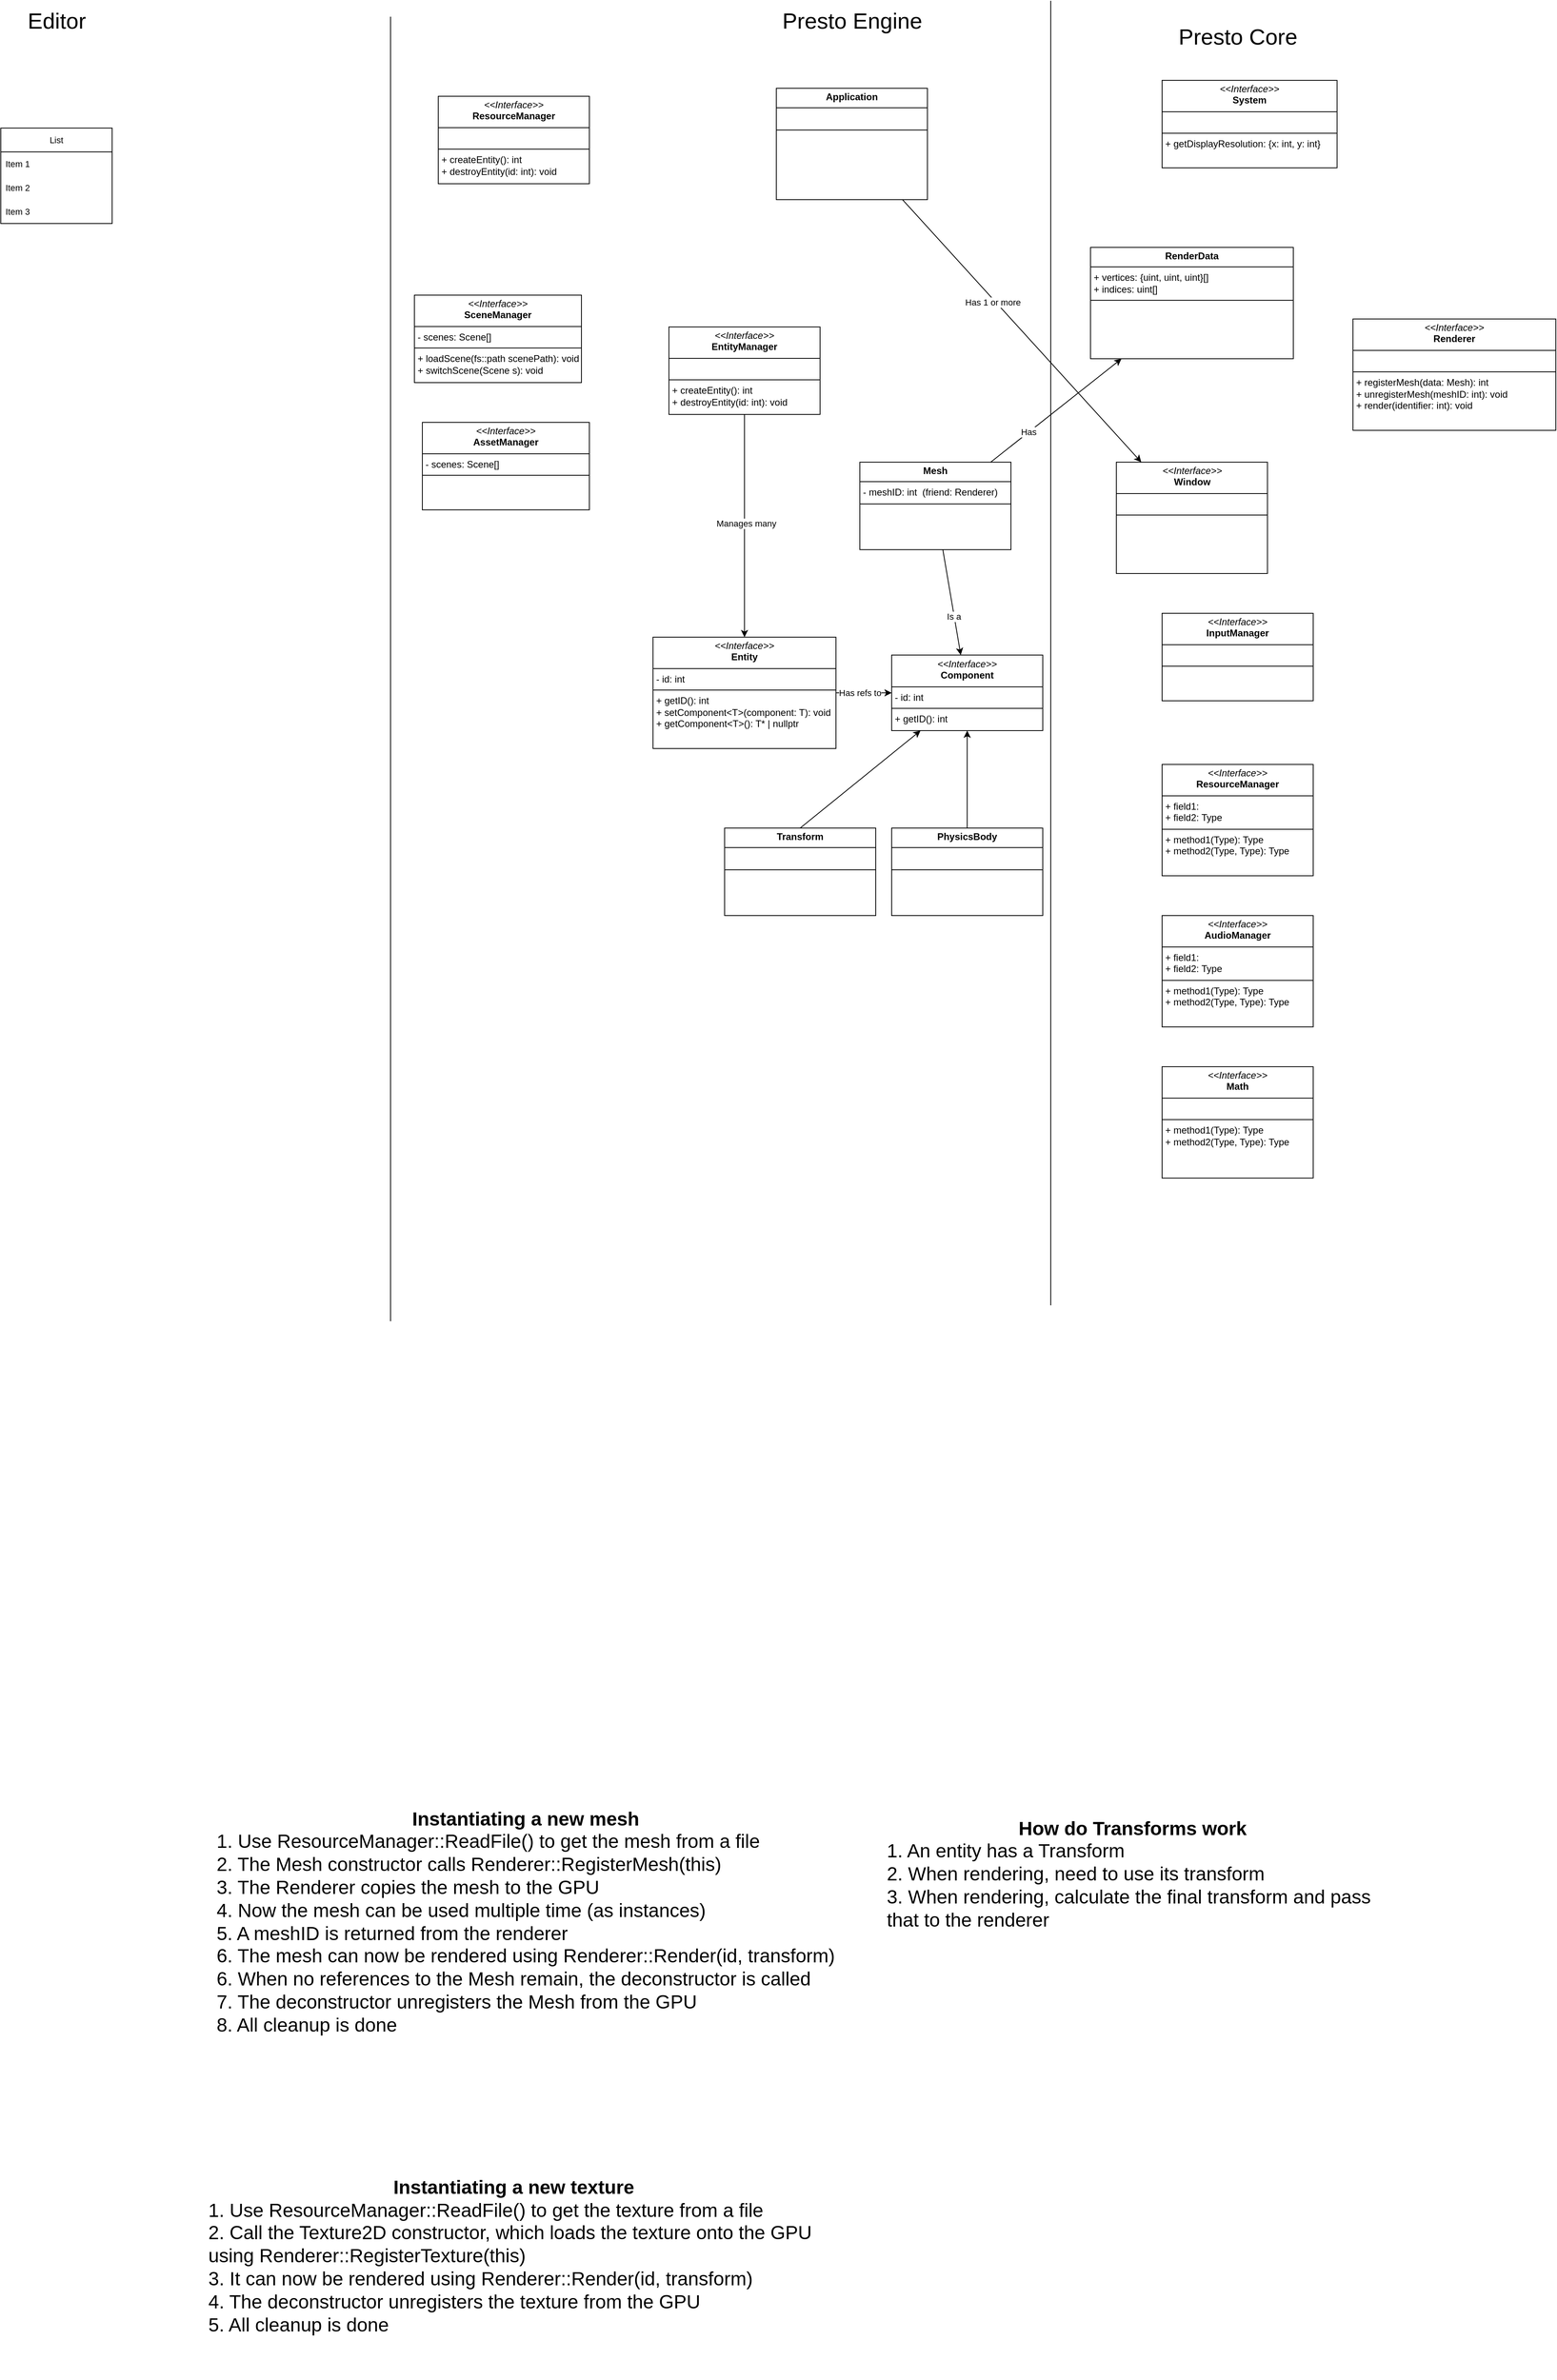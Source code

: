 <mxfile version="25.0.2">
  <diagram id="C5RBs43oDa-KdzZeNtuy" name="Page-1">
    <mxGraphModel dx="1494" dy="874" grid="1" gridSize="10" guides="1" tooltips="1" connect="1" arrows="1" fold="1" page="1" pageScale="1" pageWidth="827" pageHeight="1169" math="0" shadow="0">
      <root>
        <mxCell id="WIyWlLk6GJQsqaUBKTNV-0" />
        <mxCell id="WIyWlLk6GJQsqaUBKTNV-1" parent="WIyWlLk6GJQsqaUBKTNV-0" />
        <mxCell id="01VCswRB0Hh16u_Ob2Nw-0" value="" style="endArrow=none;html=1;rounded=0;" parent="WIyWlLk6GJQsqaUBKTNV-1" edge="1">
          <mxGeometry width="50" height="50" relative="1" as="geometry">
            <mxPoint x="1460" y="1710" as="sourcePoint" />
            <mxPoint x="1460" y="70" as="targetPoint" />
          </mxGeometry>
        </mxCell>
        <mxCell id="01VCswRB0Hh16u_Ob2Nw-1" value="" style="endArrow=none;html=1;rounded=0;" parent="WIyWlLk6GJQsqaUBKTNV-1" edge="1">
          <mxGeometry width="50" height="50" relative="1" as="geometry">
            <mxPoint x="630" y="1730" as="sourcePoint" />
            <mxPoint x="630" y="90" as="targetPoint" />
          </mxGeometry>
        </mxCell>
        <mxCell id="01VCswRB0Hh16u_Ob2Nw-3" value="&lt;p style=&quot;margin:0px;margin-top:4px;text-align:center;&quot;&gt;&lt;i&gt;&amp;lt;&amp;lt;Interface&amp;gt;&amp;gt;&lt;/i&gt;&lt;br&gt;&lt;b&gt;Renderer&lt;/b&gt;&lt;/p&gt;&lt;hr size=&quot;1&quot; style=&quot;border-style:solid;&quot;&gt;&lt;p style=&quot;margin:0px;margin-left:4px;&quot;&gt;&lt;br&gt;&lt;/p&gt;&lt;hr size=&quot;1&quot; style=&quot;border-style:solid;&quot;&gt;&lt;p style=&quot;margin:0px;margin-left:4px;&quot;&gt;+ registerMesh(data: Mesh): int&lt;br&gt;+ unregisterMesh(meshID: int): void&lt;/p&gt;&lt;p style=&quot;margin:0px;margin-left:4px;&quot;&gt;+ render(identifier: int): void&lt;/p&gt;" style="verticalAlign=top;align=left;overflow=fill;html=1;whiteSpace=wrap;" parent="WIyWlLk6GJQsqaUBKTNV-1" vertex="1">
          <mxGeometry x="1840" y="470" width="255" height="140" as="geometry" />
        </mxCell>
        <mxCell id="01VCswRB0Hh16u_Ob2Nw-4" value="&lt;font style=&quot;font-size: 28px;&quot;&gt;Presto Core&lt;/font&gt;" style="text;html=1;align=center;verticalAlign=middle;resizable=0;points=[];autosize=1;strokeColor=none;fillColor=none;" parent="WIyWlLk6GJQsqaUBKTNV-1" vertex="1">
          <mxGeometry x="1610" y="90" width="170" height="50" as="geometry" />
        </mxCell>
        <mxCell id="01VCswRB0Hh16u_Ob2Nw-5" value="&lt;font style=&quot;font-size: 28px;&quot;&gt;Presto Engine&lt;/font&gt;" style="text;html=1;align=center;verticalAlign=middle;resizable=0;points=[];autosize=1;strokeColor=none;fillColor=none;" parent="WIyWlLk6GJQsqaUBKTNV-1" vertex="1">
          <mxGeometry x="1110" y="70" width="200" height="50" as="geometry" />
        </mxCell>
        <mxCell id="01VCswRB0Hh16u_Ob2Nw-6" value="&lt;font style=&quot;font-size: 28px;&quot;&gt;Editor&lt;/font&gt;" style="text;html=1;align=center;verticalAlign=middle;resizable=0;points=[];autosize=1;strokeColor=none;fillColor=none;" parent="WIyWlLk6GJQsqaUBKTNV-1" vertex="1">
          <mxGeometry x="160" y="70" width="100" height="50" as="geometry" />
        </mxCell>
        <mxCell id="iJ74tNBeyk-ZHGnAYUzu-0" value="&lt;p style=&quot;margin:0px;margin-top:4px;text-align:center;&quot;&gt;&lt;i&gt;&amp;lt;&amp;lt;Interface&amp;gt;&amp;gt;&lt;/i&gt;&lt;br&gt;&lt;b&gt;Window&lt;/b&gt;&lt;/p&gt;&lt;hr size=&quot;1&quot; style=&quot;border-style:solid;&quot;&gt;&lt;p style=&quot;margin:0px;margin-left:4px;&quot;&gt;&lt;br&gt;&lt;/p&gt;&lt;hr size=&quot;1&quot; style=&quot;border-style:solid;&quot;&gt;&lt;p style=&quot;margin:0px;margin-left:4px;&quot;&gt;&lt;br&gt;&lt;/p&gt;" style="verticalAlign=top;align=left;overflow=fill;html=1;whiteSpace=wrap;" parent="WIyWlLk6GJQsqaUBKTNV-1" vertex="1">
          <mxGeometry x="1542.5" y="650" width="190" height="140" as="geometry" />
        </mxCell>
        <mxCell id="iJ74tNBeyk-ZHGnAYUzu-1" value="&lt;p style=&quot;margin:0px;margin-top:4px;text-align:center;&quot;&gt;&lt;i&gt;&amp;lt;&amp;lt;Interface&amp;gt;&amp;gt;&lt;/i&gt;&lt;br&gt;&lt;b&gt;InputManager&lt;/b&gt;&lt;/p&gt;&lt;hr size=&quot;1&quot; style=&quot;border-style:solid;&quot;&gt;&lt;p style=&quot;margin:0px;margin-left:4px;&quot;&gt;&lt;br&gt;&lt;/p&gt;&lt;hr size=&quot;1&quot; style=&quot;border-style:solid;&quot;&gt;&lt;p style=&quot;margin:0px;margin-left:4px;&quot;&gt;&lt;br&gt;&lt;/p&gt;" style="verticalAlign=top;align=left;overflow=fill;html=1;whiteSpace=wrap;" parent="WIyWlLk6GJQsqaUBKTNV-1" vertex="1">
          <mxGeometry x="1600" y="840" width="190" height="110" as="geometry" />
        </mxCell>
        <mxCell id="iJ74tNBeyk-ZHGnAYUzu-3" value="&lt;p style=&quot;margin:0px;margin-top:4px;text-align:center;&quot;&gt;&lt;i&gt;&amp;lt;&amp;lt;Interface&amp;gt;&amp;gt;&lt;/i&gt;&lt;br&gt;&lt;b&gt;AudioManager&lt;/b&gt;&lt;/p&gt;&lt;hr size=&quot;1&quot; style=&quot;border-style:solid;&quot;&gt;&lt;p style=&quot;margin:0px;margin-left:4px;&quot;&gt;+ field1:&amp;nbsp;&lt;br&gt;+ field2: Type&lt;/p&gt;&lt;hr size=&quot;1&quot; style=&quot;border-style:solid;&quot;&gt;&lt;p style=&quot;margin:0px;margin-left:4px;&quot;&gt;+ method1(Type): Type&lt;br&gt;+ method2(Type, Type): Type&lt;/p&gt;" style="verticalAlign=top;align=left;overflow=fill;html=1;whiteSpace=wrap;" parent="WIyWlLk6GJQsqaUBKTNV-1" vertex="1">
          <mxGeometry x="1600" y="1220" width="190" height="140" as="geometry" />
        </mxCell>
        <mxCell id="iJ74tNBeyk-ZHGnAYUzu-5" style="rounded=0;orthogonalLoop=1;jettySize=auto;html=1;" parent="WIyWlLk6GJQsqaUBKTNV-1" source="iJ74tNBeyk-ZHGnAYUzu-4" target="iJ74tNBeyk-ZHGnAYUzu-0" edge="1">
          <mxGeometry relative="1" as="geometry" />
        </mxCell>
        <mxCell id="iJ74tNBeyk-ZHGnAYUzu-6" value="Has 1 or more" style="edgeLabel;html=1;align=center;verticalAlign=middle;resizable=0;points=[];fontFamily=Helvetica;fontSize=11;fontColor=default;labelBackgroundColor=default;" parent="iJ74tNBeyk-ZHGnAYUzu-5" vertex="1" connectable="0">
          <mxGeometry x="-0.28" relative="1" as="geometry">
            <mxPoint x="5" y="10" as="offset" />
          </mxGeometry>
        </mxCell>
        <mxCell id="iJ74tNBeyk-ZHGnAYUzu-4" value="&lt;p style=&quot;margin:0px;margin-top:4px;text-align:center;&quot;&gt;&lt;b&gt;Application&lt;/b&gt;&lt;/p&gt;&lt;hr size=&quot;1&quot; style=&quot;border-style:solid;&quot;&gt;&lt;p style=&quot;margin:0px;margin-left:4px;&quot;&gt;&lt;br&gt;&lt;/p&gt;&lt;hr size=&quot;1&quot; style=&quot;border-style:solid;&quot;&gt;&lt;p style=&quot;margin:0px;margin-left:4px;&quot;&gt;&lt;br&gt;&lt;/p&gt;" style="verticalAlign=top;align=left;overflow=fill;html=1;whiteSpace=wrap;" parent="WIyWlLk6GJQsqaUBKTNV-1" vertex="1">
          <mxGeometry x="1115" y="180" width="190" height="140" as="geometry" />
        </mxCell>
        <mxCell id="iJ74tNBeyk-ZHGnAYUzu-8" style="edgeStyle=none;shape=connector;rounded=0;orthogonalLoop=1;jettySize=auto;html=1;strokeColor=default;align=center;verticalAlign=middle;fontFamily=Helvetica;fontSize=11;fontColor=default;labelBackgroundColor=default;endArrow=classic;" parent="WIyWlLk6GJQsqaUBKTNV-1" source="iJ74tNBeyk-ZHGnAYUzu-7" target="iJ74tNBeyk-ZHGnAYUzu-10" edge="1">
          <mxGeometry relative="1" as="geometry">
            <mxPoint x="1130" y="740" as="targetPoint" />
          </mxGeometry>
        </mxCell>
        <mxCell id="iJ74tNBeyk-ZHGnAYUzu-12" value="Manages many" style="edgeLabel;html=1;align=center;verticalAlign=middle;resizable=0;points=[];fontFamily=Helvetica;fontSize=11;fontColor=default;labelBackgroundColor=default;" parent="iJ74tNBeyk-ZHGnAYUzu-8" vertex="1" connectable="0">
          <mxGeometry x="-0.024" y="2" relative="1" as="geometry">
            <mxPoint as="offset" />
          </mxGeometry>
        </mxCell>
        <mxCell id="iJ74tNBeyk-ZHGnAYUzu-7" value="&lt;p style=&quot;margin:0px;margin-top:4px;text-align:center;&quot;&gt;&lt;i&gt;&amp;lt;&amp;lt;Interface&amp;gt;&amp;gt;&lt;/i&gt;&lt;br&gt;&lt;b&gt;EntityManager&lt;/b&gt;&lt;/p&gt;&lt;hr size=&quot;1&quot; style=&quot;border-style:solid;&quot;&gt;&lt;p style=&quot;margin:0px;margin-left:4px;&quot;&gt;&lt;br&gt;&lt;/p&gt;&lt;hr size=&quot;1&quot; style=&quot;border-style:solid;&quot;&gt;&lt;p style=&quot;margin:0px;margin-left:4px;&quot;&gt;+ createEntity(): int&lt;/p&gt;&lt;p style=&quot;margin:0px;margin-left:4px;&quot;&gt;+ destroyEntity(id: int): void&lt;br&gt;&lt;/p&gt;" style="verticalAlign=top;align=left;overflow=fill;html=1;whiteSpace=wrap;" parent="WIyWlLk6GJQsqaUBKTNV-1" vertex="1">
          <mxGeometry x="980" y="480" width="190" height="110" as="geometry" />
        </mxCell>
        <mxCell id="iJ74tNBeyk-ZHGnAYUzu-9" value="&lt;p style=&quot;margin:0px;margin-top:4px;text-align:center;&quot;&gt;&lt;i&gt;&amp;lt;&amp;lt;Interface&amp;gt;&amp;gt;&lt;/i&gt;&lt;br&gt;&lt;b&gt;Component&lt;/b&gt;&lt;/p&gt;&lt;hr size=&quot;1&quot; style=&quot;border-style:solid;&quot;&gt;&lt;p style=&quot;margin:0px;margin-left:4px;&quot;&gt;- id: int&lt;/p&gt;&lt;hr size=&quot;1&quot; style=&quot;border-style:solid;&quot;&gt;&lt;p style=&quot;margin:0px;margin-left:4px;&quot;&gt;+ getID(): int&lt;/p&gt;" style="verticalAlign=top;align=left;overflow=fill;html=1;whiteSpace=wrap;" parent="WIyWlLk6GJQsqaUBKTNV-1" vertex="1">
          <mxGeometry x="1260" y="892.5" width="190" height="95" as="geometry" />
        </mxCell>
        <mxCell id="iJ74tNBeyk-ZHGnAYUzu-11" style="edgeStyle=none;shape=connector;rounded=0;orthogonalLoop=1;jettySize=auto;html=1;strokeColor=default;align=center;verticalAlign=middle;fontFamily=Helvetica;fontSize=11;fontColor=default;labelBackgroundColor=default;endArrow=classic;" parent="WIyWlLk6GJQsqaUBKTNV-1" source="iJ74tNBeyk-ZHGnAYUzu-10" target="iJ74tNBeyk-ZHGnAYUzu-9" edge="1">
          <mxGeometry relative="1" as="geometry" />
        </mxCell>
        <mxCell id="iJ74tNBeyk-ZHGnAYUzu-13" value="Has refs to" style="edgeLabel;html=1;align=center;verticalAlign=middle;resizable=0;points=[];fontFamily=Helvetica;fontSize=11;fontColor=default;labelBackgroundColor=default;" parent="iJ74tNBeyk-ZHGnAYUzu-11" vertex="1" connectable="0">
          <mxGeometry x="0.048" y="-2" relative="1" as="geometry">
            <mxPoint x="-7" y="-2" as="offset" />
          </mxGeometry>
        </mxCell>
        <mxCell id="iJ74tNBeyk-ZHGnAYUzu-10" value="&lt;p style=&quot;margin:0px;margin-top:4px;text-align:center;&quot;&gt;&lt;i&gt;&amp;lt;&amp;lt;Interface&amp;gt;&amp;gt;&lt;/i&gt;&lt;br&gt;&lt;b&gt;Entity&lt;/b&gt;&lt;/p&gt;&lt;hr size=&quot;1&quot; style=&quot;border-style:solid;&quot;&gt;&lt;p style=&quot;margin:0px;margin-left:4px;&quot;&gt;- id: int&lt;/p&gt;&lt;hr size=&quot;1&quot; style=&quot;border-style:solid;&quot;&gt;&lt;p style=&quot;margin:0px;margin-left:4px;&quot;&gt;+ getID(): int&lt;/p&gt;&lt;p style=&quot;margin:0px;margin-left:4px;&quot;&gt;+ setComponent&amp;lt;T&amp;gt;(component: T): void&lt;/p&gt;&lt;p style=&quot;margin:0px;margin-left:4px;&quot;&gt;+ getComponent&amp;lt;T&amp;gt;(): T* | nullptr&lt;/p&gt;" style="verticalAlign=top;align=left;overflow=fill;html=1;whiteSpace=wrap;" parent="WIyWlLk6GJQsqaUBKTNV-1" vertex="1">
          <mxGeometry x="960" y="870" width="230" height="140" as="geometry" />
        </mxCell>
        <mxCell id="iJ74tNBeyk-ZHGnAYUzu-14" value="&lt;p style=&quot;margin:0px;margin-top:4px;text-align:center;&quot;&gt;&lt;i&gt;&amp;lt;&amp;lt;Interface&amp;gt;&amp;gt;&lt;/i&gt;&lt;br&gt;&lt;b&gt;ResourceManager&lt;/b&gt;&lt;/p&gt;&lt;hr size=&quot;1&quot; style=&quot;border-style:solid;&quot;&gt;&lt;p style=&quot;margin:0px;margin-left:4px;&quot;&gt;+ field1:&amp;nbsp;&lt;br&gt;+ field2: Type&lt;/p&gt;&lt;hr size=&quot;1&quot; style=&quot;border-style:solid;&quot;&gt;&lt;p style=&quot;margin:0px;margin-left:4px;&quot;&gt;+ method1(Type): Type&lt;br&gt;+ method2(Type, Type): Type&lt;/p&gt;" style="verticalAlign=top;align=left;overflow=fill;html=1;whiteSpace=wrap;" parent="WIyWlLk6GJQsqaUBKTNV-1" vertex="1">
          <mxGeometry x="1600" y="1030" width="190" height="140" as="geometry" />
        </mxCell>
        <mxCell id="iJ74tNBeyk-ZHGnAYUzu-15" value="&lt;p style=&quot;margin:0px;margin-top:4px;text-align:center;&quot;&gt;&lt;i&gt;&amp;lt;&amp;lt;Interface&amp;gt;&amp;gt;&lt;/i&gt;&lt;br&gt;&lt;b&gt;System&lt;/b&gt;&lt;/p&gt;&lt;hr size=&quot;1&quot; style=&quot;border-style:solid;&quot;&gt;&lt;p style=&quot;margin:0px;margin-left:4px;&quot;&gt;&lt;br&gt;&lt;/p&gt;&lt;hr size=&quot;1&quot; style=&quot;border-style:solid;&quot;&gt;&lt;p style=&quot;margin:0px;margin-left:4px;&quot;&gt;+ getDisplayResolution: {x: int, y: int}&lt;br&gt;&lt;/p&gt;" style="verticalAlign=top;align=left;overflow=fill;html=1;whiteSpace=wrap;" parent="WIyWlLk6GJQsqaUBKTNV-1" vertex="1">
          <mxGeometry x="1600" y="170" width="220" height="110" as="geometry" />
        </mxCell>
        <mxCell id="iJ74tNBeyk-ZHGnAYUzu-16" value="&lt;p style=&quot;margin:0px;margin-top:4px;text-align:center;&quot;&gt;&lt;i&gt;&amp;lt;&amp;lt;Interface&amp;gt;&amp;gt;&lt;/i&gt;&lt;br&gt;&lt;b&gt;Math&lt;/b&gt;&lt;/p&gt;&lt;hr size=&quot;1&quot; style=&quot;border-style:solid;&quot;&gt;&lt;p style=&quot;margin:0px;margin-left:4px;&quot;&gt;&lt;br&gt;&lt;/p&gt;&lt;hr size=&quot;1&quot; style=&quot;border-style:solid;&quot;&gt;&lt;p style=&quot;margin:0px;margin-left:4px;&quot;&gt;+ method1(Type): Type&lt;br&gt;+ method2(Type, Type): Type&lt;/p&gt;" style="verticalAlign=top;align=left;overflow=fill;html=1;whiteSpace=wrap;" parent="WIyWlLk6GJQsqaUBKTNV-1" vertex="1">
          <mxGeometry x="1600" y="1410" width="190" height="140" as="geometry" />
        </mxCell>
        <mxCell id="iJ74tNBeyk-ZHGnAYUzu-17" value="List" style="swimlane;fontStyle=0;childLayout=stackLayout;horizontal=1;startSize=30;horizontalStack=0;resizeParent=1;resizeParentMax=0;resizeLast=0;collapsible=1;marginBottom=0;whiteSpace=wrap;html=1;fontFamily=Helvetica;fontSize=11;fontColor=default;labelBackgroundColor=default;" parent="WIyWlLk6GJQsqaUBKTNV-1" vertex="1">
          <mxGeometry x="140" y="230" width="140" height="120" as="geometry" />
        </mxCell>
        <mxCell id="iJ74tNBeyk-ZHGnAYUzu-18" value="Item 1" style="text;strokeColor=none;fillColor=none;align=left;verticalAlign=middle;spacingLeft=4;spacingRight=4;overflow=hidden;points=[[0,0.5],[1,0.5]];portConstraint=eastwest;rotatable=0;whiteSpace=wrap;html=1;fontFamily=Helvetica;fontSize=11;fontColor=default;labelBackgroundColor=default;" parent="iJ74tNBeyk-ZHGnAYUzu-17" vertex="1">
          <mxGeometry y="30" width="140" height="30" as="geometry" />
        </mxCell>
        <mxCell id="iJ74tNBeyk-ZHGnAYUzu-19" value="Item 2" style="text;strokeColor=none;fillColor=none;align=left;verticalAlign=middle;spacingLeft=4;spacingRight=4;overflow=hidden;points=[[0,0.5],[1,0.5]];portConstraint=eastwest;rotatable=0;whiteSpace=wrap;html=1;fontFamily=Helvetica;fontSize=11;fontColor=default;labelBackgroundColor=default;" parent="iJ74tNBeyk-ZHGnAYUzu-17" vertex="1">
          <mxGeometry y="60" width="140" height="30" as="geometry" />
        </mxCell>
        <mxCell id="iJ74tNBeyk-ZHGnAYUzu-20" value="Item 3" style="text;strokeColor=none;fillColor=none;align=left;verticalAlign=middle;spacingLeft=4;spacingRight=4;overflow=hidden;points=[[0,0.5],[1,0.5]];portConstraint=eastwest;rotatable=0;whiteSpace=wrap;html=1;fontFamily=Helvetica;fontSize=11;fontColor=default;labelBackgroundColor=default;" parent="iJ74tNBeyk-ZHGnAYUzu-17" vertex="1">
          <mxGeometry y="90" width="140" height="30" as="geometry" />
        </mxCell>
        <mxCell id="iJ74tNBeyk-ZHGnAYUzu-22" style="edgeStyle=none;shape=connector;rounded=0;orthogonalLoop=1;jettySize=auto;html=1;exitX=0.5;exitY=0;exitDx=0;exitDy=0;strokeColor=default;align=center;verticalAlign=middle;fontFamily=Helvetica;fontSize=11;fontColor=default;labelBackgroundColor=default;endArrow=classic;" parent="WIyWlLk6GJQsqaUBKTNV-1" source="iJ74tNBeyk-ZHGnAYUzu-21" target="iJ74tNBeyk-ZHGnAYUzu-9" edge="1">
          <mxGeometry relative="1" as="geometry" />
        </mxCell>
        <mxCell id="iJ74tNBeyk-ZHGnAYUzu-21" value="&lt;p style=&quot;margin:0px;margin-top:4px;text-align:center;&quot;&gt;&lt;b&gt;Transform&lt;/b&gt;&lt;/p&gt;&lt;hr size=&quot;1&quot; style=&quot;border-style:solid;&quot;&gt;&lt;p style=&quot;margin:0px;margin-left:4px;&quot;&gt;&lt;br&gt;&lt;/p&gt;&lt;hr size=&quot;1&quot; style=&quot;border-style:solid;&quot;&gt;&lt;p style=&quot;margin:0px;margin-left:4px;&quot;&gt;&lt;br&gt;&lt;/p&gt;" style="verticalAlign=top;align=left;overflow=fill;html=1;whiteSpace=wrap;" parent="WIyWlLk6GJQsqaUBKTNV-1" vertex="1">
          <mxGeometry x="1050" y="1110" width="190" height="110" as="geometry" />
        </mxCell>
        <mxCell id="iJ74tNBeyk-ZHGnAYUzu-24" style="edgeStyle=none;shape=connector;rounded=0;orthogonalLoop=1;jettySize=auto;html=1;strokeColor=default;align=center;verticalAlign=middle;fontFamily=Helvetica;fontSize=11;fontColor=default;labelBackgroundColor=default;endArrow=classic;" parent="WIyWlLk6GJQsqaUBKTNV-1" source="iJ74tNBeyk-ZHGnAYUzu-23" target="iJ74tNBeyk-ZHGnAYUzu-9" edge="1">
          <mxGeometry relative="1" as="geometry" />
        </mxCell>
        <mxCell id="iJ74tNBeyk-ZHGnAYUzu-23" value="&lt;p style=&quot;margin:0px;margin-top:4px;text-align:center;&quot;&gt;&lt;b&gt;PhysicsBody&lt;/b&gt;&lt;/p&gt;&lt;hr size=&quot;1&quot; style=&quot;border-style:solid;&quot;&gt;&lt;p style=&quot;margin:0px;margin-left:4px;&quot;&gt;&lt;br&gt;&lt;/p&gt;&lt;hr size=&quot;1&quot; style=&quot;border-style:solid;&quot;&gt;&lt;p style=&quot;margin:0px;margin-left:4px;&quot;&gt;&lt;br&gt;&lt;/p&gt;" style="verticalAlign=top;align=left;overflow=fill;html=1;whiteSpace=wrap;" parent="WIyWlLk6GJQsqaUBKTNV-1" vertex="1">
          <mxGeometry x="1260" y="1110" width="190" height="110" as="geometry" />
        </mxCell>
        <mxCell id="iJ74tNBeyk-ZHGnAYUzu-25" value="&lt;p style=&quot;margin:0px;margin-top:4px;text-align:center;&quot;&gt;&lt;b&gt;RenderData&lt;/b&gt;&lt;/p&gt;&lt;hr size=&quot;1&quot; style=&quot;border-style:solid;&quot;&gt;&lt;p style=&quot;margin:0px;margin-left:4px;&quot;&gt;&lt;span style=&quot;background-color: initial;&quot;&gt;+ vertices: {uint, uint, uint}[]&lt;/span&gt;&lt;/p&gt;&lt;p style=&quot;margin:0px;margin-left:4px;&quot;&gt;&lt;span style=&quot;background-color: initial;&quot;&gt;+ indices: uint[]&lt;/span&gt;&lt;/p&gt;&lt;hr size=&quot;1&quot; style=&quot;border-style:solid;&quot;&gt;&lt;p style=&quot;margin:0px;margin-left:4px;&quot;&gt;&lt;br&gt;&lt;/p&gt;" style="verticalAlign=top;align=left;overflow=fill;html=1;whiteSpace=wrap;" parent="WIyWlLk6GJQsqaUBKTNV-1" vertex="1">
          <mxGeometry x="1510" y="380" width="255" height="140" as="geometry" />
        </mxCell>
        <mxCell id="FS9i1X2BtyN8CUvD6Opd-1" style="rounded=0;orthogonalLoop=1;jettySize=auto;html=1;" parent="WIyWlLk6GJQsqaUBKTNV-1" source="FS9i1X2BtyN8CUvD6Opd-0" target="iJ74tNBeyk-ZHGnAYUzu-25" edge="1">
          <mxGeometry relative="1" as="geometry" />
        </mxCell>
        <mxCell id="FS9i1X2BtyN8CUvD6Opd-2" value="Has" style="edgeLabel;html=1;align=center;verticalAlign=middle;resizable=0;points=[];" parent="FS9i1X2BtyN8CUvD6Opd-1" vertex="1" connectable="0">
          <mxGeometry x="-0.417" y="1" relative="1" as="geometry">
            <mxPoint as="offset" />
          </mxGeometry>
        </mxCell>
        <mxCell id="FS9i1X2BtyN8CUvD6Opd-3" style="rounded=0;orthogonalLoop=1;jettySize=auto;html=1;" parent="WIyWlLk6GJQsqaUBKTNV-1" source="FS9i1X2BtyN8CUvD6Opd-0" target="iJ74tNBeyk-ZHGnAYUzu-9" edge="1">
          <mxGeometry relative="1" as="geometry" />
        </mxCell>
        <mxCell id="FS9i1X2BtyN8CUvD6Opd-4" value="Is a" style="edgeLabel;html=1;align=center;verticalAlign=middle;resizable=0;points=[];" parent="FS9i1X2BtyN8CUvD6Opd-3" vertex="1" connectable="0">
          <mxGeometry x="0.258" y="-1" relative="1" as="geometry">
            <mxPoint as="offset" />
          </mxGeometry>
        </mxCell>
        <mxCell id="FS9i1X2BtyN8CUvD6Opd-0" value="&lt;p style=&quot;margin:0px;margin-top:4px;text-align:center;&quot;&gt;&lt;b&gt;Mesh&lt;/b&gt;&lt;/p&gt;&lt;hr size=&quot;1&quot; style=&quot;border-style:solid;&quot;&gt;&lt;p style=&quot;margin:0px;margin-left:4px;&quot;&gt;&lt;span style=&quot;background-color: initial;&quot;&gt;- meshID: int&amp;nbsp; (friend: Renderer)&lt;/span&gt;&lt;br&gt;&lt;/p&gt;&lt;hr size=&quot;1&quot; style=&quot;border-style:solid;&quot;&gt;&lt;p style=&quot;margin:0px;margin-left:4px;&quot;&gt;&lt;br&gt;&lt;/p&gt;" style="verticalAlign=top;align=left;overflow=fill;html=1;whiteSpace=wrap;" parent="WIyWlLk6GJQsqaUBKTNV-1" vertex="1">
          <mxGeometry x="1220" y="650" width="190" height="110" as="geometry" />
        </mxCell>
        <mxCell id="FS9i1X2BtyN8CUvD6Opd-5" value="&lt;b&gt;&lt;font style=&quot;font-size: 24px;&quot;&gt;Instantiating a new mesh&lt;/font&gt;&lt;/b&gt;&lt;div style=&quot;text-align: left;&quot;&gt;&lt;font style=&quot;font-size: 24px;&quot;&gt;1. Use ResourceManager::ReadFile() to get the mesh from a file&lt;/font&gt;&lt;/div&gt;&lt;div style=&quot;text-align: left;&quot;&gt;&lt;font style=&quot;font-size: 24px;&quot;&gt;2. The Mesh constructor calls Renderer::RegisterMesh(this)&lt;/font&gt;&lt;/div&gt;&lt;div style=&quot;text-align: left;&quot;&gt;&lt;font style=&quot;font-size: 24px;&quot;&gt;3. The Renderer copies the mesh to the GPU&lt;/font&gt;&lt;/div&gt;&lt;div style=&quot;text-align: left;&quot;&gt;&lt;font style=&quot;font-size: 24px;&quot;&gt;4. Now the mesh can be used multiple time (as instances)&lt;/font&gt;&lt;/div&gt;&lt;div style=&quot;text-align: left;&quot;&gt;&lt;font style=&quot;font-size: 24px;&quot;&gt;5. A meshID is returned from the renderer&lt;/font&gt;&lt;/div&gt;&lt;div style=&quot;text-align: left;&quot;&gt;&lt;font style=&quot;font-size: 24px;&quot;&gt;6. The mesh can now be rendered using Renderer::Render(id, transform)&lt;/font&gt;&lt;/div&gt;&lt;div style=&quot;text-align: left;&quot;&gt;&lt;font style=&quot;font-size: 24px;&quot;&gt;6. When no references to the Mesh remain, the deconstructor is called&lt;/font&gt;&lt;/div&gt;&lt;div style=&quot;text-align: left;&quot;&gt;&lt;font style=&quot;font-size: 24px;&quot;&gt;7. The deconstructor unregisters the Mesh from the GPU&lt;/font&gt;&lt;/div&gt;&lt;div style=&quot;text-align: left;&quot;&gt;&lt;font style=&quot;font-size: 24px;&quot;&gt;8. All cleanup is done&lt;/font&gt;&lt;/div&gt;" style="text;html=1;align=center;verticalAlign=middle;whiteSpace=wrap;rounded=0;" parent="WIyWlLk6GJQsqaUBKTNV-1" vertex="1">
          <mxGeometry x="390" y="2330" width="820" height="310" as="geometry" />
        </mxCell>
        <mxCell id="FS9i1X2BtyN8CUvD6Opd-6" value="&lt;span style=&quot;font-size: 24px;&quot;&gt;&lt;b&gt;How do Transforms work&lt;/b&gt;&lt;/span&gt;&lt;br&gt;&lt;div style=&quot;text-align: left;&quot;&gt;&lt;font style=&quot;font-size: 24px;&quot;&gt;1. An entity has a Transform&lt;/font&gt;&lt;/div&gt;&lt;div style=&quot;text-align: left;&quot;&gt;&lt;font style=&quot;font-size: 24px;&quot;&gt;2. When rendering, need to use its transform&lt;/font&gt;&lt;/div&gt;&lt;div style=&quot;text-align: left;&quot;&gt;&lt;span style=&quot;font-size: 24px; background-color: initial;&quot;&gt;3. When rendering, calculate the final transform and pass that to the renderer&amp;nbsp;&lt;/span&gt;&lt;/div&gt;" style="text;html=1;align=center;verticalAlign=middle;whiteSpace=wrap;rounded=0;" parent="WIyWlLk6GJQsqaUBKTNV-1" vertex="1">
          <mxGeometry x="1252.5" y="2410" width="620" height="30" as="geometry" />
        </mxCell>
        <mxCell id="FS9i1X2BtyN8CUvD6Opd-7" value="&lt;b&gt;&lt;font style=&quot;font-size: 24px;&quot;&gt;Instantiating a new texture&lt;/font&gt;&lt;/b&gt;&lt;div style=&quot;text-align: left;&quot;&gt;&lt;font style=&quot;font-size: 24px;&quot;&gt;1. Use ResourceManager::ReadFile() to get the texture from a file&lt;/font&gt;&lt;/div&gt;&lt;div style=&quot;text-align: left;&quot;&gt;&lt;span style=&quot;font-size: 24px;&quot;&gt;2. Call the Texture2D constructor, which loads the texture onto the GPU using Renderer::RegisterTexture(this)&lt;/span&gt;&lt;/div&gt;&lt;div style=&quot;text-align: left;&quot;&gt;&lt;span style=&quot;font-size: 24px;&quot;&gt;3. It can now be rendered using Renderer::Render(id, transform)&lt;/span&gt;&lt;/div&gt;&lt;div style=&quot;text-align: left;&quot;&gt;&lt;span style=&quot;font-size: 24px;&quot;&gt;4. The deconstructor unregisters the texture from the GPU&lt;/span&gt;&lt;/div&gt;&lt;div style=&quot;text-align: left;&quot;&gt;&lt;span style=&quot;font-size: 24px;&quot;&gt;5. All cleanup is done&lt;/span&gt;&lt;/div&gt;" style="text;html=1;align=center;verticalAlign=middle;whiteSpace=wrap;rounded=0;" parent="WIyWlLk6GJQsqaUBKTNV-1" vertex="1">
          <mxGeometry x="400" y="2750" width="770" height="310" as="geometry" />
        </mxCell>
        <mxCell id="OzeQKk-zxUceWHSton2X-0" value="&lt;p style=&quot;margin:0px;margin-top:4px;text-align:center;&quot;&gt;&lt;i&gt;&amp;lt;&amp;lt;Interface&amp;gt;&amp;gt;&lt;/i&gt;&lt;br&gt;&lt;b&gt;ResourceManager&lt;/b&gt;&lt;/p&gt;&lt;hr size=&quot;1&quot; style=&quot;border-style:solid;&quot;&gt;&lt;p style=&quot;margin:0px;margin-left:4px;&quot;&gt;&lt;br&gt;&lt;/p&gt;&lt;hr size=&quot;1&quot; style=&quot;border-style:solid;&quot;&gt;&lt;p style=&quot;margin:0px;margin-left:4px;&quot;&gt;+ createEntity(): int&lt;/p&gt;&lt;p style=&quot;margin:0px;margin-left:4px;&quot;&gt;+ destroyEntity(id: int): void&lt;br&gt;&lt;/p&gt;" style="verticalAlign=top;align=left;overflow=fill;html=1;whiteSpace=wrap;" vertex="1" parent="WIyWlLk6GJQsqaUBKTNV-1">
          <mxGeometry x="690" y="190" width="190" height="110" as="geometry" />
        </mxCell>
        <mxCell id="OzeQKk-zxUceWHSton2X-1" value="&lt;p style=&quot;margin:0px;margin-top:4px;text-align:center;&quot;&gt;&lt;i&gt;&amp;lt;&amp;lt;Interface&amp;gt;&amp;gt;&lt;/i&gt;&lt;br&gt;&lt;b&gt;SceneManager&lt;/b&gt;&lt;/p&gt;&lt;hr size=&quot;1&quot; style=&quot;border-style:solid;&quot;&gt;&lt;p style=&quot;margin:0px;margin-left:4px;&quot;&gt;- scenes: Scene[]&lt;/p&gt;&lt;hr size=&quot;1&quot; style=&quot;border-style:solid;&quot;&gt;&lt;p style=&quot;margin:0px;margin-left:4px;&quot;&gt;+ loadScene(fs::path scenePath): void&lt;/p&gt;&lt;p style=&quot;margin:0px;margin-left:4px;&quot;&gt;+ switchScene(Scene s): void&lt;/p&gt;" style="verticalAlign=top;align=left;overflow=fill;html=1;whiteSpace=wrap;" vertex="1" parent="WIyWlLk6GJQsqaUBKTNV-1">
          <mxGeometry x="660" y="440" width="210" height="110" as="geometry" />
        </mxCell>
        <mxCell id="OzeQKk-zxUceWHSton2X-3" value="&lt;p style=&quot;margin:0px;margin-top:4px;text-align:center;&quot;&gt;&lt;i&gt;&amp;lt;&amp;lt;Interface&amp;gt;&amp;gt;&lt;/i&gt;&lt;br&gt;&lt;b&gt;AssetManager&lt;/b&gt;&lt;/p&gt;&lt;hr size=&quot;1&quot; style=&quot;border-style:solid;&quot;&gt;&lt;p style=&quot;margin:0px;margin-left:4px;&quot;&gt;- scenes: Scene[]&lt;/p&gt;&lt;hr size=&quot;1&quot; style=&quot;border-style:solid;&quot;&gt;&lt;p style=&quot;margin:0px;margin-left:4px;&quot;&gt;&lt;br&gt;&lt;/p&gt;" style="verticalAlign=top;align=left;overflow=fill;html=1;whiteSpace=wrap;" vertex="1" parent="WIyWlLk6GJQsqaUBKTNV-1">
          <mxGeometry x="670" y="600" width="210" height="110" as="geometry" />
        </mxCell>
      </root>
    </mxGraphModel>
  </diagram>
</mxfile>
